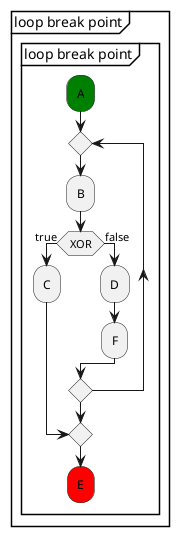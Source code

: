 @startuml
partition "loop break point" {
    group "loop break point"
        #green:A;
        repeat
            :B;
            if (XOR) then (true)
                    :C;
                    break
            else (false)
                    :D;
                    :F;
            endif
        repeat while
        #red:E; 
    end group
}
@enduml